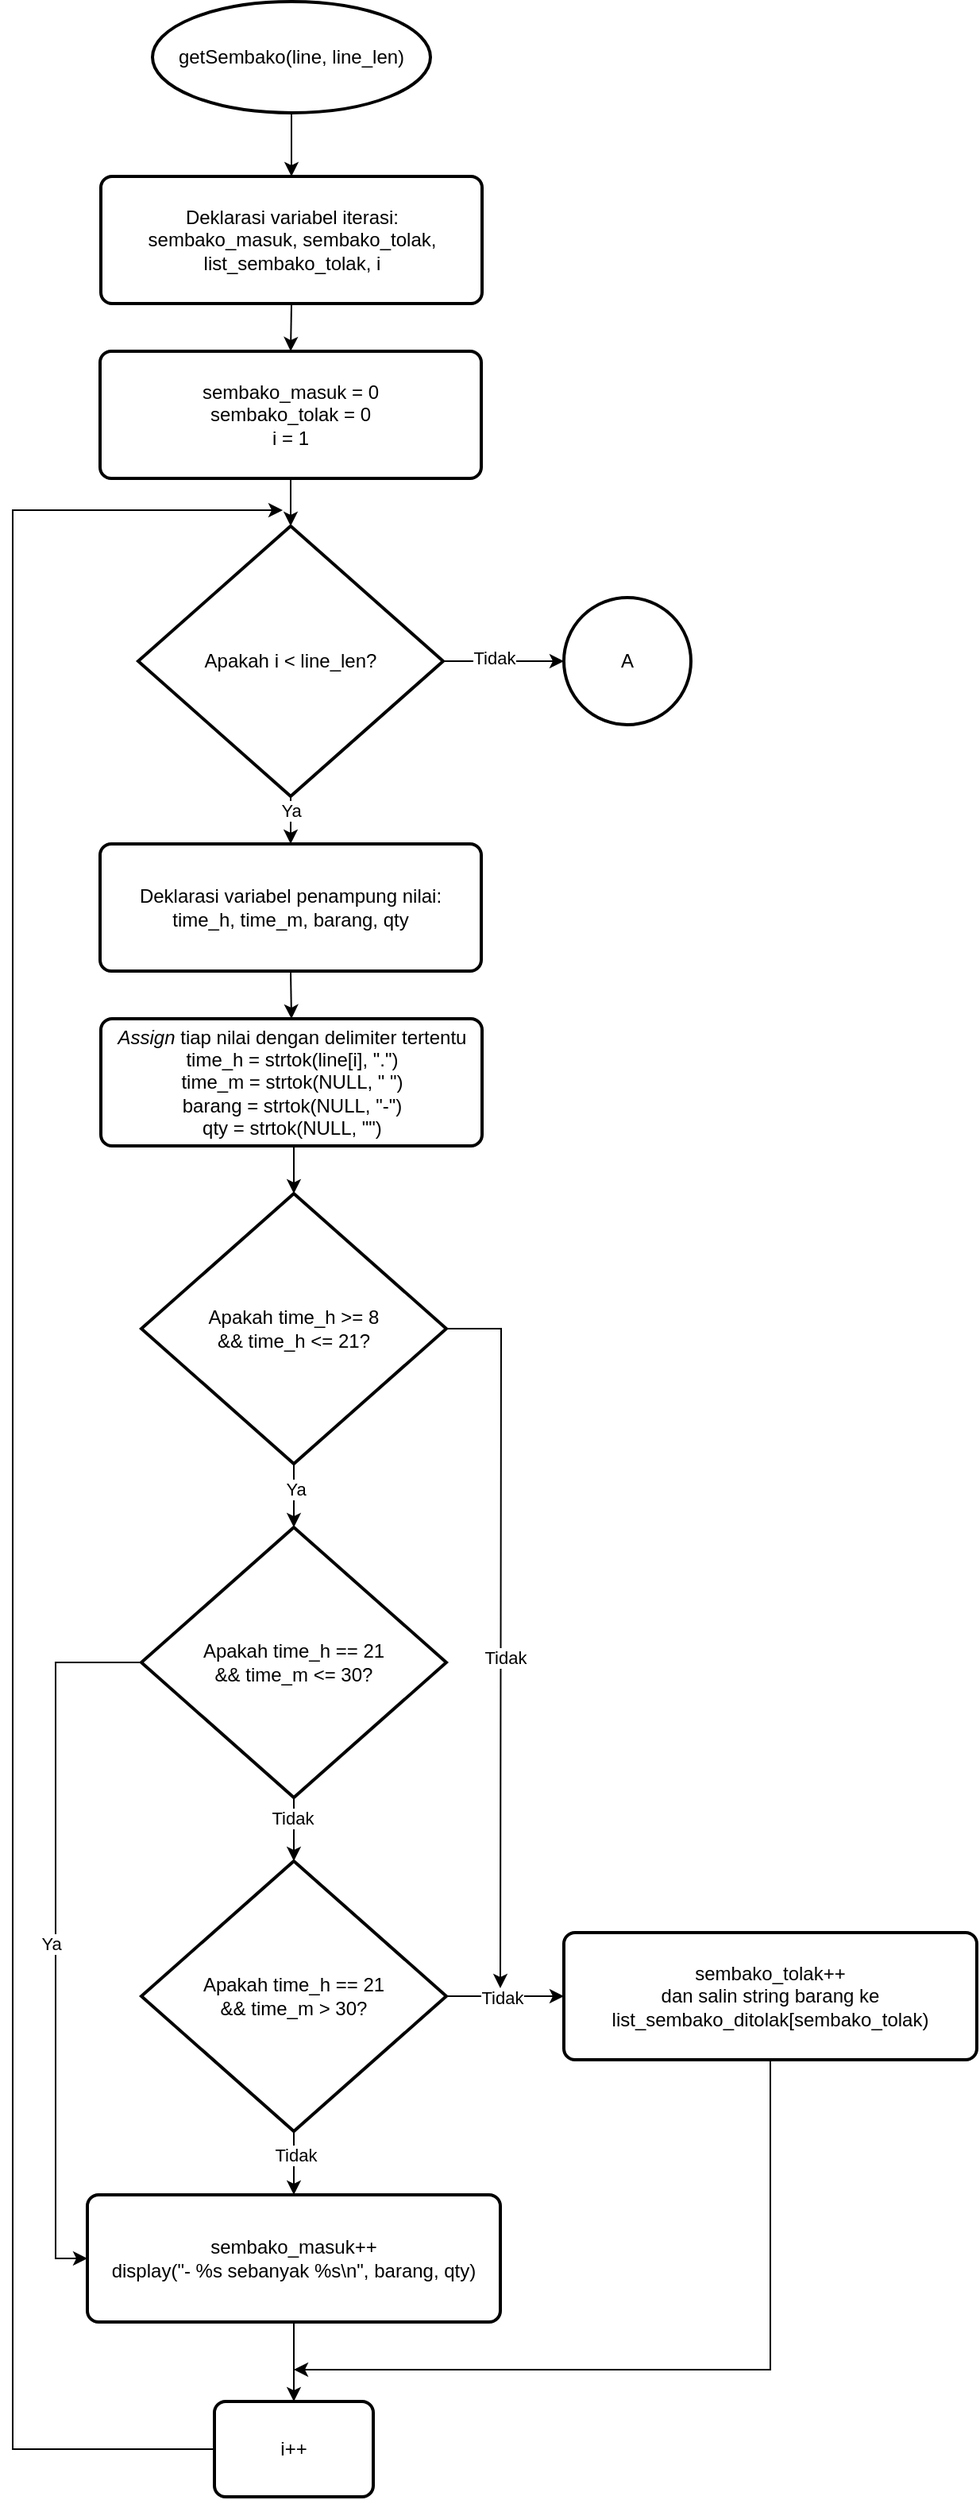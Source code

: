 <mxfile version="23.1.5" type="device">
  <diagram name="Page-1" id="pIJavBY0yzTweW4xneVl">
    <mxGraphModel dx="128" dy="636" grid="1" gridSize="10" guides="1" tooltips="1" connect="1" arrows="1" fold="1" page="1" pageScale="1" pageWidth="850" pageHeight="1100" math="0" shadow="0">
      <root>
        <mxCell id="0" />
        <mxCell id="1" parent="0" />
        <mxCell id="QMrcfkrz4umueREDc8aF-2" style="edgeStyle=orthogonalEdgeStyle;rounded=0;orthogonalLoop=1;jettySize=auto;html=1;exitX=0.5;exitY=1;exitDx=0;exitDy=0;exitPerimeter=0;entryX=0.5;entryY=0;entryDx=0;entryDy=0;" parent="1" source="dBdyuKx9wnMH7rO0jvBw-1" target="QMrcfkrz4umueREDc8aF-1" edge="1">
          <mxGeometry relative="1" as="geometry" />
        </mxCell>
        <mxCell id="dBdyuKx9wnMH7rO0jvBw-1" value="getSembako(line, line_len)" style="strokeWidth=2;html=1;shape=mxgraph.flowchart.start_1;whiteSpace=wrap;" parent="1" vertex="1">
          <mxGeometry x="1188" y="40" width="175" height="70" as="geometry" />
        </mxCell>
        <mxCell id="QMrcfkrz4umueREDc8aF-4" style="edgeStyle=orthogonalEdgeStyle;rounded=0;orthogonalLoop=1;jettySize=auto;html=1;exitX=0.5;exitY=1;exitDx=0;exitDy=0;entryX=0.5;entryY=0;entryDx=0;entryDy=0;" parent="1" source="QMrcfkrz4umueREDc8aF-1" target="QMrcfkrz4umueREDc8aF-3" edge="1">
          <mxGeometry relative="1" as="geometry" />
        </mxCell>
        <mxCell id="QMrcfkrz4umueREDc8aF-1" value="Deklarasi variabel iterasi:&lt;br&gt;sembako_masuk, sembako_tolak, list_sembako_tolak, i" style="rounded=1;whiteSpace=wrap;html=1;absoluteArcSize=1;arcSize=14;strokeWidth=2;" parent="1" vertex="1">
          <mxGeometry x="1155.5" y="150" width="240" height="80" as="geometry" />
        </mxCell>
        <mxCell id="QMrcfkrz4umueREDc8aF-3" value="sembako_masuk = 0&lt;br&gt;sembako_tolak = 0&lt;br&gt;i = 1" style="rounded=1;whiteSpace=wrap;html=1;absoluteArcSize=1;arcSize=14;strokeWidth=2;" parent="1" vertex="1">
          <mxGeometry x="1155" y="260" width="240" height="80" as="geometry" />
        </mxCell>
        <mxCell id="QMrcfkrz4umueREDc8aF-12" style="edgeStyle=orthogonalEdgeStyle;rounded=0;orthogonalLoop=1;jettySize=auto;html=1;exitX=0.5;exitY=1;exitDx=0;exitDy=0;exitPerimeter=0;entryX=0.5;entryY=0;entryDx=0;entryDy=0;" parent="1" source="QMrcfkrz4umueREDc8aF-6" target="QMrcfkrz4umueREDc8aF-8" edge="1">
          <mxGeometry relative="1" as="geometry" />
        </mxCell>
        <mxCell id="Ilk8gz9xn1kiomYjtFn2-1" value="Ya" style="edgeLabel;html=1;align=center;verticalAlign=middle;resizable=0;points=[];" vertex="1" connectable="0" parent="QMrcfkrz4umueREDc8aF-12">
          <mxGeometry x="-0.437" relative="1" as="geometry">
            <mxPoint as="offset" />
          </mxGeometry>
        </mxCell>
        <mxCell id="QMrcfkrz4umueREDc8aF-56" style="edgeStyle=orthogonalEdgeStyle;rounded=0;orthogonalLoop=1;jettySize=auto;html=1;exitX=1;exitY=0.5;exitDx=0;exitDy=0;exitPerimeter=0;entryX=0;entryY=0.5;entryDx=0;entryDy=0;" parent="1" source="QMrcfkrz4umueREDc8aF-6" target="QMrcfkrz4umueREDc8aF-55" edge="1">
          <mxGeometry relative="1" as="geometry" />
        </mxCell>
        <mxCell id="Ilk8gz9xn1kiomYjtFn2-3" value="Tidak" style="edgeLabel;html=1;align=center;verticalAlign=middle;resizable=0;points=[];" vertex="1" connectable="0" parent="QMrcfkrz4umueREDc8aF-56">
          <mxGeometry x="-0.272" y="2" relative="1" as="geometry">
            <mxPoint x="4" as="offset" />
          </mxGeometry>
        </mxCell>
        <mxCell id="QMrcfkrz4umueREDc8aF-6" value="Apakah i &amp;lt; line_len?" style="strokeWidth=2;html=1;shape=mxgraph.flowchart.decision;whiteSpace=wrap;" parent="1" vertex="1">
          <mxGeometry x="1179" y="370" width="192" height="170" as="geometry" />
        </mxCell>
        <mxCell id="QMrcfkrz4umueREDc8aF-13" style="edgeStyle=orthogonalEdgeStyle;rounded=0;orthogonalLoop=1;jettySize=auto;html=1;exitX=0.5;exitY=1;exitDx=0;exitDy=0;entryX=0.5;entryY=0;entryDx=0;entryDy=0;" parent="1" source="QMrcfkrz4umueREDc8aF-8" target="QMrcfkrz4umueREDc8aF-9" edge="1">
          <mxGeometry relative="1" as="geometry" />
        </mxCell>
        <mxCell id="QMrcfkrz4umueREDc8aF-8" value="Deklarasi variabel penampung nilai:&lt;br&gt;time_h, time_m, barang, qty" style="rounded=1;whiteSpace=wrap;html=1;absoluteArcSize=1;arcSize=14;strokeWidth=2;" parent="1" vertex="1">
          <mxGeometry x="1155" y="570" width="240" height="80" as="geometry" />
        </mxCell>
        <mxCell id="QMrcfkrz4umueREDc8aF-9" value="&lt;i&gt;Assign&lt;/i&gt;&amp;nbsp;tiap nilai dengan delimiter tertentu&lt;br&gt;&lt;span style=&quot;background-color: initial;&quot;&gt;time_h = strtok(line[i], &quot;.&quot;)&lt;br&gt;&lt;/span&gt;&lt;span style=&quot;background-color: initial;&quot;&gt;time_m = strtok(NULL, &quot; &quot;)&lt;/span&gt;&lt;span style=&quot;background-color: initial;&quot;&gt;&lt;br&gt;&lt;/span&gt;&lt;div&gt;barang = strtok(NULL, &quot;-&quot;)&lt;/div&gt;&lt;div&gt;qty = strtok(NULL, &quot;&quot;)&lt;/div&gt;" style="rounded=1;whiteSpace=wrap;html=1;absoluteArcSize=1;arcSize=14;strokeWidth=2;" parent="1" vertex="1">
          <mxGeometry x="1155.5" y="680" width="240" height="80" as="geometry" />
        </mxCell>
        <mxCell id="QMrcfkrz4umueREDc8aF-11" style="edgeStyle=orthogonalEdgeStyle;rounded=0;orthogonalLoop=1;jettySize=auto;html=1;exitX=0.5;exitY=1;exitDx=0;exitDy=0;entryX=0.5;entryY=0;entryDx=0;entryDy=0;entryPerimeter=0;" parent="1" source="QMrcfkrz4umueREDc8aF-3" target="QMrcfkrz4umueREDc8aF-6" edge="1">
          <mxGeometry relative="1" as="geometry" />
        </mxCell>
        <mxCell id="QMrcfkrz4umueREDc8aF-41" style="edgeStyle=orthogonalEdgeStyle;rounded=0;orthogonalLoop=1;jettySize=auto;html=1;exitX=1;exitY=0.5;exitDx=0;exitDy=0;exitPerimeter=0;" parent="1" source="QMrcfkrz4umueREDc8aF-16" edge="1">
          <mxGeometry relative="1" as="geometry">
            <mxPoint x="1407" y="1290" as="targetPoint" />
          </mxGeometry>
        </mxCell>
        <mxCell id="QMrcfkrz4umueREDc8aF-43" value="Tidak" style="edgeLabel;html=1;align=center;verticalAlign=middle;resizable=0;points=[];" parent="QMrcfkrz4umueREDc8aF-41" vertex="1" connectable="0">
          <mxGeometry x="0.075" y="2" relative="1" as="geometry">
            <mxPoint as="offset" />
          </mxGeometry>
        </mxCell>
        <mxCell id="QMrcfkrz4umueREDc8aF-16" value="Apakah time_h &amp;gt;= 8 &lt;br&gt;&amp;amp;&amp;amp; time_h &amp;lt;= 21?" style="strokeWidth=2;html=1;shape=mxgraph.flowchart.decision;whiteSpace=wrap;" parent="1" vertex="1">
          <mxGeometry x="1181" y="790" width="192" height="170" as="geometry" />
        </mxCell>
        <mxCell id="QMrcfkrz4umueREDc8aF-38" style="edgeStyle=orthogonalEdgeStyle;rounded=0;orthogonalLoop=1;jettySize=auto;html=1;exitX=0;exitY=0.5;exitDx=0;exitDy=0;exitPerimeter=0;entryX=0;entryY=0.5;entryDx=0;entryDy=0;" parent="1" source="QMrcfkrz4umueREDc8aF-17" target="QMrcfkrz4umueREDc8aF-20" edge="1">
          <mxGeometry relative="1" as="geometry">
            <Array as="points">
              <mxPoint x="1127" y="1085" />
              <mxPoint x="1127" y="1460" />
            </Array>
          </mxGeometry>
        </mxCell>
        <mxCell id="QMrcfkrz4umueREDc8aF-44" value="Ya" style="edgeLabel;html=1;align=center;verticalAlign=middle;resizable=0;points=[];" parent="QMrcfkrz4umueREDc8aF-38" vertex="1" connectable="0">
          <mxGeometry x="0.03" y="-3" relative="1" as="geometry">
            <mxPoint as="offset" />
          </mxGeometry>
        </mxCell>
        <mxCell id="QMrcfkrz4umueREDc8aF-17" value="Apakah time_h == 21&lt;br&gt;&amp;amp;&amp;amp; time_m &amp;lt;= 30?" style="strokeWidth=2;html=1;shape=mxgraph.flowchart.decision;whiteSpace=wrap;" parent="1" vertex="1">
          <mxGeometry x="1181" y="1000" width="192" height="170" as="geometry" />
        </mxCell>
        <mxCell id="QMrcfkrz4umueREDc8aF-24" style="edgeStyle=orthogonalEdgeStyle;rounded=0;orthogonalLoop=1;jettySize=auto;html=1;exitX=0.5;exitY=1;exitDx=0;exitDy=0;exitPerimeter=0;" parent="1" source="QMrcfkrz4umueREDc8aF-18" target="QMrcfkrz4umueREDc8aF-20" edge="1">
          <mxGeometry relative="1" as="geometry" />
        </mxCell>
        <mxCell id="QMrcfkrz4umueREDc8aF-37" value="Tidak" style="edgeLabel;html=1;align=center;verticalAlign=middle;resizable=0;points=[];" parent="QMrcfkrz4umueREDc8aF-24" vertex="1" connectable="0">
          <mxGeometry x="-0.273" y="1" relative="1" as="geometry">
            <mxPoint as="offset" />
          </mxGeometry>
        </mxCell>
        <mxCell id="QMrcfkrz4umueREDc8aF-40" style="edgeStyle=orthogonalEdgeStyle;rounded=0;orthogonalLoop=1;jettySize=auto;html=1;exitX=1;exitY=0.5;exitDx=0;exitDy=0;exitPerimeter=0;entryX=0;entryY=0.5;entryDx=0;entryDy=0;" parent="1" source="QMrcfkrz4umueREDc8aF-18" target="QMrcfkrz4umueREDc8aF-39" edge="1">
          <mxGeometry relative="1" as="geometry" />
        </mxCell>
        <mxCell id="QMrcfkrz4umueREDc8aF-42" value="Tidak" style="edgeLabel;html=1;align=center;verticalAlign=middle;resizable=0;points=[];" parent="QMrcfkrz4umueREDc8aF-40" vertex="1" connectable="0">
          <mxGeometry x="-0.058" y="-1" relative="1" as="geometry">
            <mxPoint as="offset" />
          </mxGeometry>
        </mxCell>
        <mxCell id="QMrcfkrz4umueREDc8aF-18" value="Apakah time_h == 21&lt;br&gt;&amp;amp;&amp;amp; time_m &amp;gt; 30?" style="strokeWidth=2;html=1;shape=mxgraph.flowchart.decision;whiteSpace=wrap;" parent="1" vertex="1">
          <mxGeometry x="1181" y="1210" width="192" height="170" as="geometry" />
        </mxCell>
        <mxCell id="QMrcfkrz4umueREDc8aF-46" style="edgeStyle=orthogonalEdgeStyle;rounded=0;orthogonalLoop=1;jettySize=auto;html=1;exitX=0.5;exitY=1;exitDx=0;exitDy=0;entryX=0.5;entryY=0;entryDx=0;entryDy=0;" parent="1" source="QMrcfkrz4umueREDc8aF-20" target="QMrcfkrz4umueREDc8aF-49" edge="1">
          <mxGeometry relative="1" as="geometry">
            <mxPoint x="1277" y="1550" as="targetPoint" />
          </mxGeometry>
        </mxCell>
        <mxCell id="QMrcfkrz4umueREDc8aF-20" value="sembako_masuk++&lt;br&gt;display(&quot;- %s sebanyak %s\n&quot;, barang, qty)" style="rounded=1;whiteSpace=wrap;html=1;absoluteArcSize=1;arcSize=14;strokeWidth=2;" parent="1" vertex="1">
          <mxGeometry x="1147" y="1420" width="260" height="80" as="geometry" />
        </mxCell>
        <mxCell id="QMrcfkrz4umueREDc8aF-22" style="edgeStyle=orthogonalEdgeStyle;rounded=0;orthogonalLoop=1;jettySize=auto;html=1;exitX=0.5;exitY=1;exitDx=0;exitDy=0;exitPerimeter=0;entryX=0.5;entryY=0;entryDx=0;entryDy=0;entryPerimeter=0;" parent="1" source="QMrcfkrz4umueREDc8aF-16" target="QMrcfkrz4umueREDc8aF-17" edge="1">
          <mxGeometry relative="1" as="geometry" />
        </mxCell>
        <mxCell id="QMrcfkrz4umueREDc8aF-35" value="Ya" style="edgeLabel;html=1;align=center;verticalAlign=middle;resizable=0;points=[];" parent="QMrcfkrz4umueREDc8aF-22" vertex="1" connectable="0">
          <mxGeometry x="-0.227" y="1" relative="1" as="geometry">
            <mxPoint as="offset" />
          </mxGeometry>
        </mxCell>
        <mxCell id="QMrcfkrz4umueREDc8aF-23" style="edgeStyle=orthogonalEdgeStyle;rounded=0;orthogonalLoop=1;jettySize=auto;html=1;exitX=0.5;exitY=1;exitDx=0;exitDy=0;exitPerimeter=0;entryX=0.5;entryY=0;entryDx=0;entryDy=0;entryPerimeter=0;" parent="1" source="QMrcfkrz4umueREDc8aF-17" target="QMrcfkrz4umueREDc8aF-18" edge="1">
          <mxGeometry relative="1" as="geometry" />
        </mxCell>
        <mxCell id="QMrcfkrz4umueREDc8aF-36" value="Tidak" style="edgeLabel;html=1;align=center;verticalAlign=middle;resizable=0;points=[];" parent="QMrcfkrz4umueREDc8aF-23" vertex="1" connectable="0">
          <mxGeometry x="-0.364" y="-1" relative="1" as="geometry">
            <mxPoint as="offset" />
          </mxGeometry>
        </mxCell>
        <mxCell id="QMrcfkrz4umueREDc8aF-47" style="edgeStyle=orthogonalEdgeStyle;rounded=0;orthogonalLoop=1;jettySize=auto;html=1;exitX=0.5;exitY=1;exitDx=0;exitDy=0;" parent="1" source="QMrcfkrz4umueREDc8aF-39" edge="1">
          <mxGeometry relative="1" as="geometry">
            <mxPoint x="1277" y="1530" as="targetPoint" />
            <Array as="points">
              <mxPoint x="1577" y="1530" />
            </Array>
          </mxGeometry>
        </mxCell>
        <mxCell id="QMrcfkrz4umueREDc8aF-39" value="sembako_tolak++&lt;br&gt;dan salin string barang ke list_sembako_ditolak[sembako_tolak)" style="rounded=1;whiteSpace=wrap;html=1;absoluteArcSize=1;arcSize=14;strokeWidth=2;" parent="1" vertex="1">
          <mxGeometry x="1447" y="1255" width="260" height="80" as="geometry" />
        </mxCell>
        <mxCell id="QMrcfkrz4umueREDc8aF-53" style="edgeStyle=orthogonalEdgeStyle;rounded=0;orthogonalLoop=1;jettySize=auto;html=1;exitX=0;exitY=0.5;exitDx=0;exitDy=0;" parent="1" source="QMrcfkrz4umueREDc8aF-49" edge="1">
          <mxGeometry relative="1" as="geometry">
            <mxPoint x="1270" y="360" as="targetPoint" />
            <Array as="points">
              <mxPoint x="1100" y="1580" />
              <mxPoint x="1100" y="360" />
            </Array>
          </mxGeometry>
        </mxCell>
        <mxCell id="QMrcfkrz4umueREDc8aF-49" value="i++" style="rounded=1;whiteSpace=wrap;html=1;absoluteArcSize=1;arcSize=14;strokeWidth=2;" parent="1" vertex="1">
          <mxGeometry x="1227" y="1550" width="100" height="60" as="geometry" />
        </mxCell>
        <mxCell id="QMrcfkrz4umueREDc8aF-50" style="edgeStyle=orthogonalEdgeStyle;rounded=0;orthogonalLoop=1;jettySize=auto;html=1;exitX=0.5;exitY=1;exitDx=0;exitDy=0;entryX=0.5;entryY=0;entryDx=0;entryDy=0;entryPerimeter=0;" parent="1" source="QMrcfkrz4umueREDc8aF-9" target="QMrcfkrz4umueREDc8aF-16" edge="1">
          <mxGeometry relative="1" as="geometry" />
        </mxCell>
        <mxCell id="QMrcfkrz4umueREDc8aF-55" value="A" style="ellipse;whiteSpace=wrap;html=1;aspect=fixed;strokeWidth=2;" parent="1" vertex="1">
          <mxGeometry x="1447" y="415" width="80" height="80" as="geometry" />
        </mxCell>
      </root>
    </mxGraphModel>
  </diagram>
</mxfile>
